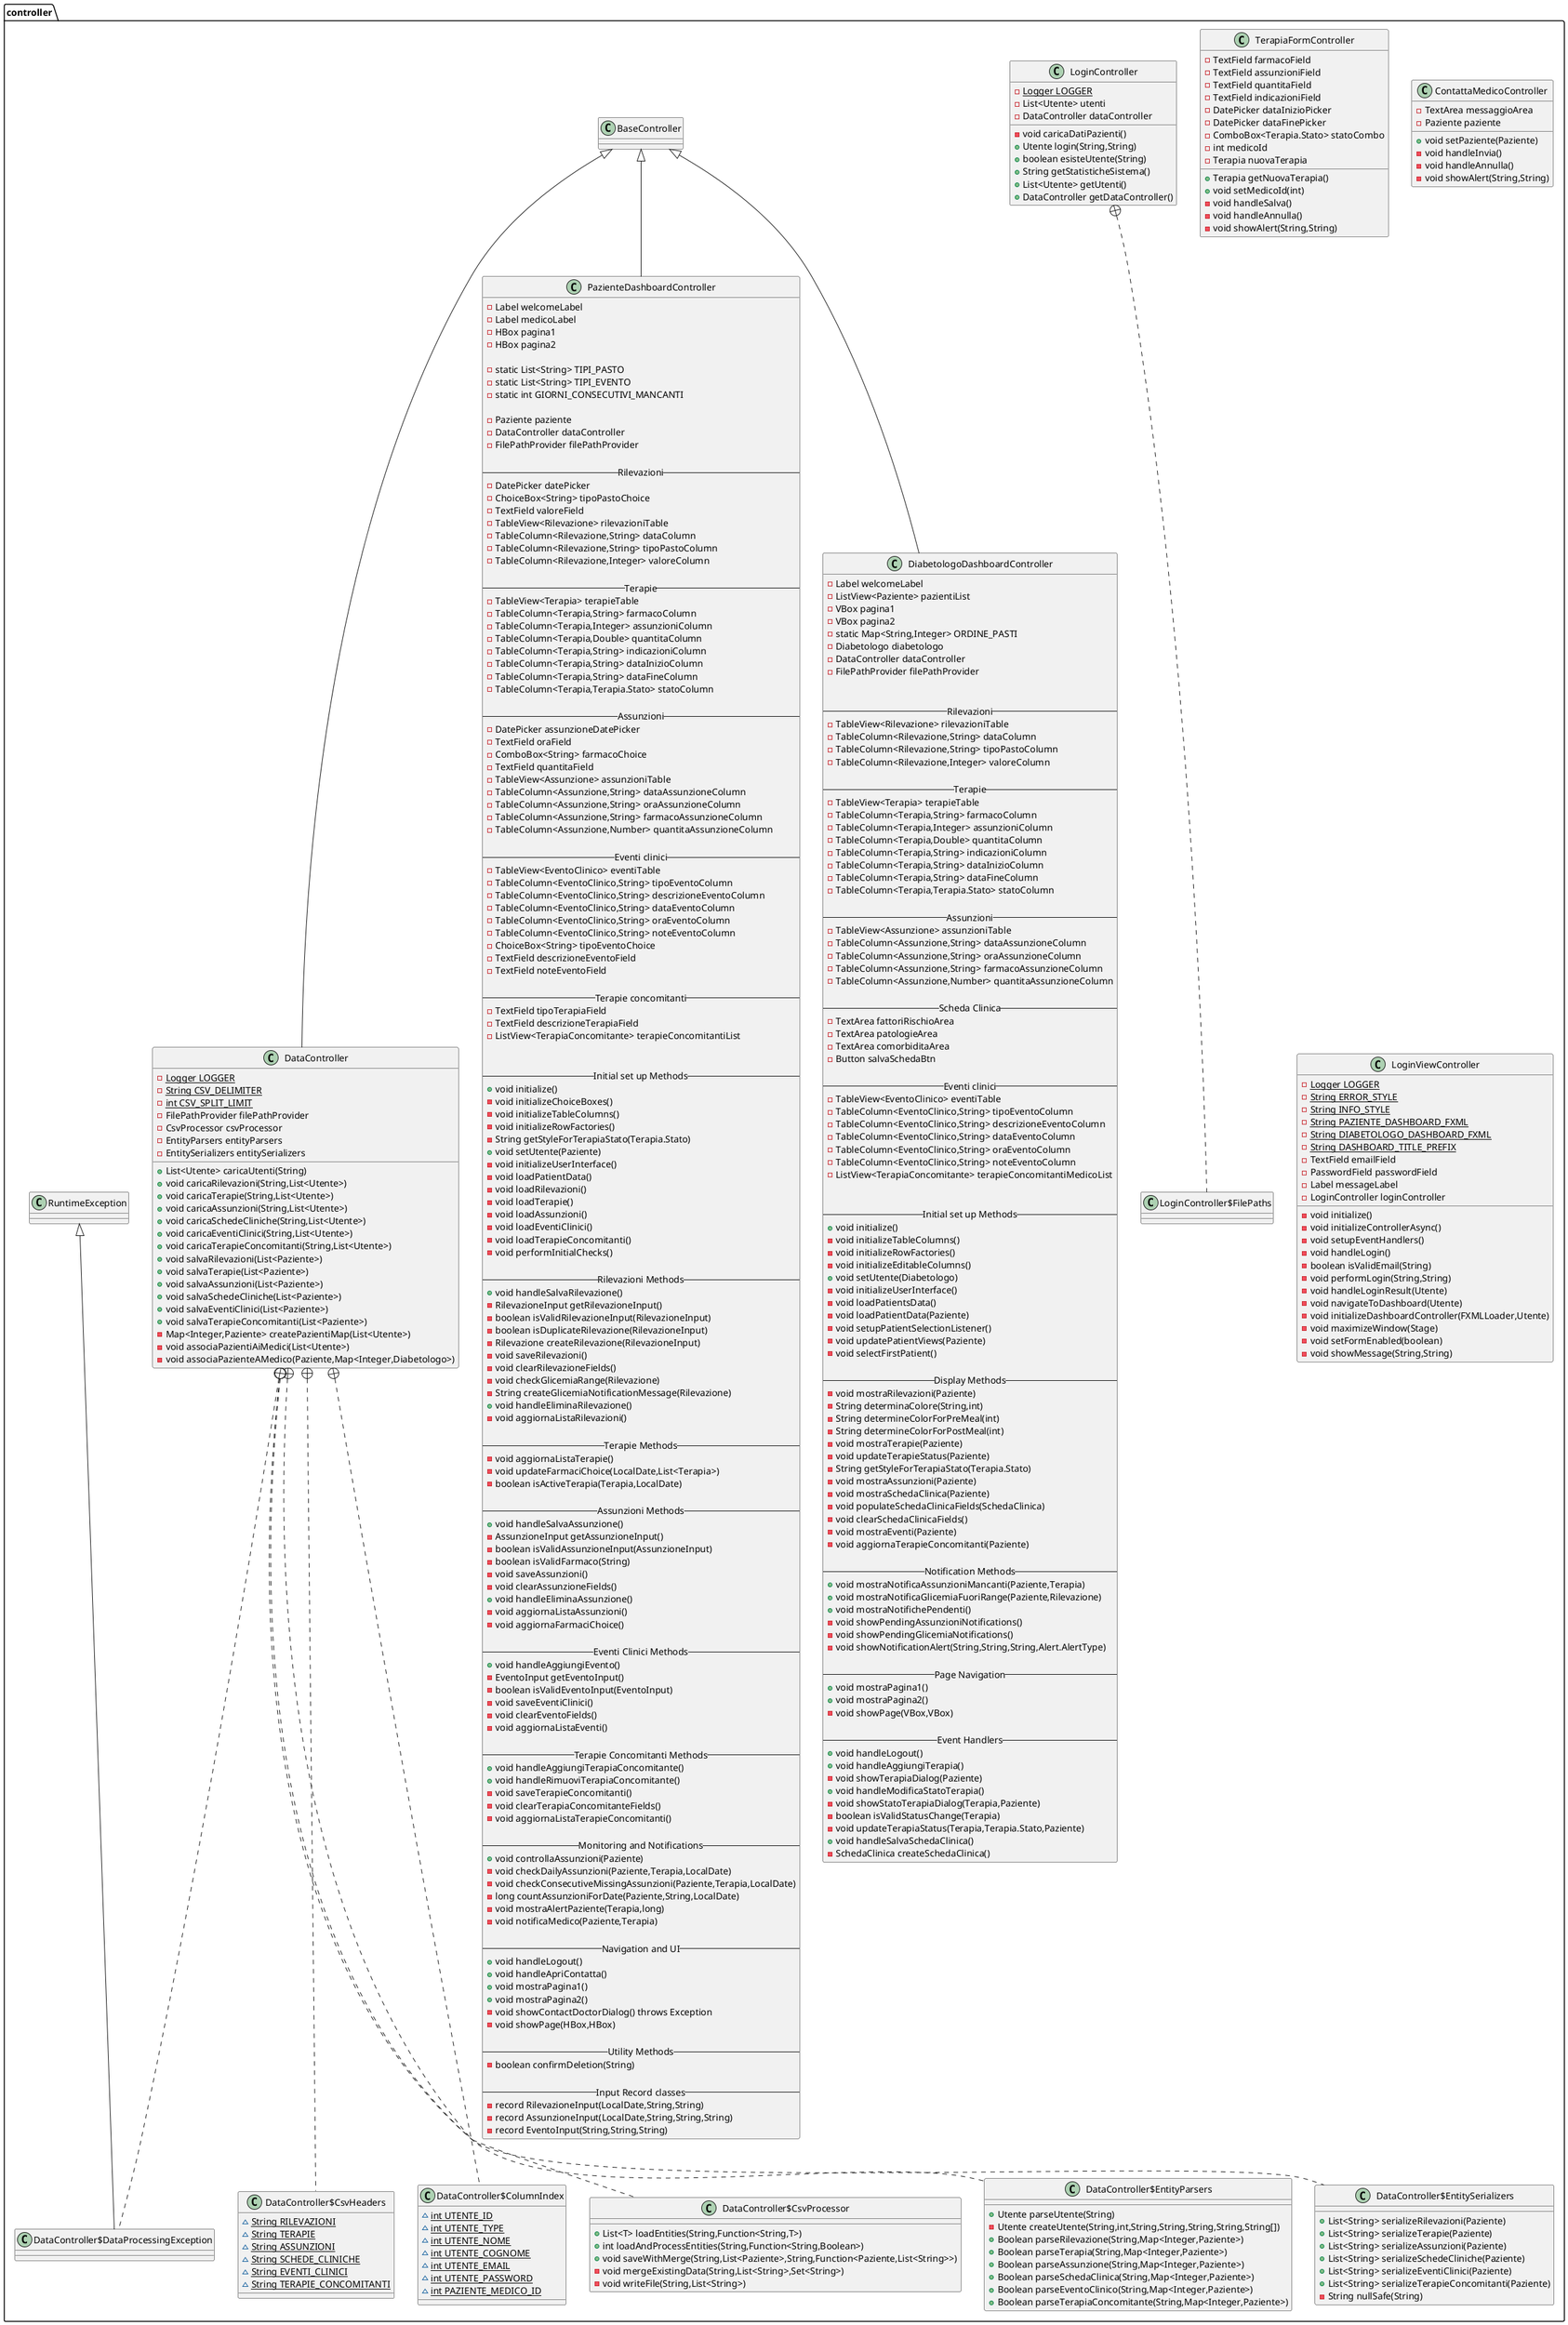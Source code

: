 @startuml
class controller.TerapiaFormController {
- TextField farmacoField
- TextField assunzioniField
- TextField quantitaField
- TextField indicazioniField
- DatePicker dataInizioPicker
- DatePicker dataFinePicker
- ComboBox<Terapia.Stato> statoCombo
- int medicoId
- Terapia nuovaTerapia
+ Terapia getNuovaTerapia()
+ void setMedicoId(int)
- void handleSalva()
- void handleAnnulla()
- void showAlert(String,String)
}


class controller.ContattaMedicoController {
- TextArea messaggioArea
- Paziente paziente
+ void setPaziente(Paziente)
- void handleInvia()
- void handleAnnulla()
- void showAlert(String,String)
}


class controller.DataController {
- {static} Logger LOGGER
- {static} String CSV_DELIMITER
- {static} int CSV_SPLIT_LIMIT
- FilePathProvider filePathProvider
- CsvProcessor csvProcessor
- EntityParsers entityParsers
- EntitySerializers entitySerializers
+ List<Utente> caricaUtenti(String)
+ void caricaRilevazioni(String,List<Utente>)
+ void caricaTerapie(String,List<Utente>)
+ void caricaAssunzioni(String,List<Utente>)
+ void caricaSchedeCliniche(String,List<Utente>)
+ void caricaEventiClinici(String,List<Utente>)
+ void caricaTerapieConcomitanti(String,List<Utente>)
+ void salvaRilevazioni(List<Paziente>)
+ void salvaTerapie(List<Paziente>)
+ void salvaAssunzioni(List<Paziente>)
+ void salvaSchedeCliniche(List<Paziente>)
+ void salvaEventiClinici(List<Paziente>)
+ void salvaTerapieConcomitanti(List<Paziente>)
- Map<Integer,Paziente> createPazientiMap(List<Utente>)
- void associaPazientiAiMedici(List<Utente>)
- void associaPazienteAMedico(Paziente,Map<Integer,Diabetologo>)
}


class controller.DataController$CsvHeaders {
~ {static} String RILEVAZIONI
~ {static} String TERAPIE
~ {static} String ASSUNZIONI
~ {static} String SCHEDE_CLINICHE
~ {static} String EVENTI_CLINICI
~ {static} String TERAPIE_CONCOMITANTI
}

class controller.DataController$ColumnIndex {
~ {static} int UTENTE_ID
~ {static} int UTENTE_TYPE
~ {static} int UTENTE_NOME
~ {static} int UTENTE_COGNOME
~ {static} int UTENTE_EMAIL
~ {static} int UTENTE_PASSWORD
~ {static} int PAZIENTE_MEDICO_ID
}

class controller.DataController$CsvProcessor {
+ List<T> loadEntities(String,Function<String,T>)
+ int loadAndProcessEntities(String,Function<String,Boolean>)
+ void saveWithMerge(String,List<Paziente>,String,Function<Paziente,List<String>>)
- void mergeExistingData(String,List<String>,Set<String>)
- void writeFile(String,List<String>)
}

class controller.DataController$EntityParsers {
+ Utente parseUtente(String)
- Utente createUtente(String,int,String,String,String,String,String[])
+ Boolean parseRilevazione(String,Map<Integer,Paziente>)
+ Boolean parseTerapia(String,Map<Integer,Paziente>)
+ Boolean parseAssunzione(String,Map<Integer,Paziente>)
+ Boolean parseSchedaClinica(String,Map<Integer,Paziente>)
+ Boolean parseEventoClinico(String,Map<Integer,Paziente>)
+ Boolean parseTerapiaConcomitante(String,Map<Integer,Paziente>)
}

class controller.DataController$EntitySerializers {
+ List<String> serializeRilevazioni(Paziente)
+ List<String> serializeTerapie(Paziente)
+ List<String> serializeAssunzioni(Paziente)
+ List<String> serializeSchedeCliniche(Paziente)
+ List<String> serializeEventiClinici(Paziente)
+ List<String> serializeTerapieConcomitanti(Paziente)
- String nullSafe(String)
}

class controller.DataController$DataProcessingException {
}
class controller.LoginController {
- {static} Logger LOGGER
- List<Utente> utenti
- DataController dataController
- void caricaDatiPazienti()
+ Utente login(String,String)
+ boolean esisteUtente(String)
+ String getStatisticheSistema()
+ List<Utente> getUtenti()
+ DataController getDataController()
}



class controller.LoginViewController {
- {static} Logger LOGGER
- {static} String ERROR_STYLE
- {static} String INFO_STYLE
- {static} String PAZIENTE_DASHBOARD_FXML
- {static} String DIABETOLOGO_DASHBOARD_FXML
- {static} String DASHBOARD_TITLE_PREFIX
- TextField emailField
- PasswordField passwordField
- Label messageLabel
- LoginController loginController
- void initialize()
- void initializeControllerAsync()
- void setupEventHandlers()
- void handleLogin()
- boolean isValidEmail(String)
- void performLogin(String,String)
- void handleLoginResult(Utente)
- void navigateToDashboard(Utente)
- void initializeDashboardController(FXMLLoader,Utente)
- void maximizeWindow(Stage)
- void setFormEnabled(boolean)
- void showMessage(String,String)
}

class controller.PazienteDashboardController {
    - Label welcomeLabel
    - Label medicoLabel
    - HBox pagina1
    - HBox pagina2

    - static List<String> TIPI_PASTO
    - static List<String> TIPI_EVENTO
    - static int GIORNI_CONSECUTIVI_MANCANTI

    - Paziente paziente
    - DataController dataController
    - FilePathProvider filePathProvider

    --Rilevazioni--
    - DatePicker datePicker
    - ChoiceBox<String> tipoPastoChoice
    - TextField valoreField
    - TableView<Rilevazione> rilevazioniTable
    - TableColumn<Rilevazione,String> dataColumn
    - TableColumn<Rilevazione,String> tipoPastoColumn
    - TableColumn<Rilevazione,Integer> valoreColumn

    --Terapie--
    - TableView<Terapia> terapieTable
    - TableColumn<Terapia,String> farmacoColumn
    - TableColumn<Terapia,Integer> assunzioniColumn
    - TableColumn<Terapia,Double> quantitaColumn
    - TableColumn<Terapia,String> indicazioniColumn
    - TableColumn<Terapia,String> dataInizioColumn
    - TableColumn<Terapia,String> dataFineColumn
    - TableColumn<Terapia,Terapia.Stato> statoColumn

    --Assunzioni--
    - DatePicker assunzioneDatePicker
    - TextField oraField
    - ComboBox<String> farmacoChoice
    - TextField quantitaField
    - TableView<Assunzione> assunzioniTable
    - TableColumn<Assunzione,String> dataAssunzioneColumn
    - TableColumn<Assunzione,String> oraAssunzioneColumn
    - TableColumn<Assunzione,String> farmacoAssunzioneColumn
    - TableColumn<Assunzione,Number> quantitaAssunzioneColumn

    --Eventi clinici--
    - TableView<EventoClinico> eventiTable
    - TableColumn<EventoClinico,String> tipoEventoColumn
    - TableColumn<EventoClinico,String> descrizioneEventoColumn
    - TableColumn<EventoClinico,String> dataEventoColumn
    - TableColumn<EventoClinico,String> oraEventoColumn
    - TableColumn<EventoClinico,String> noteEventoColumn
    - ChoiceBox<String> tipoEventoChoice
    - TextField descrizioneEventoField
    - TextField noteEventoField

    --Terapie concomitanti--
    - TextField tipoTerapiaField
    - TextField descrizioneTerapiaField
    - ListView<TerapiaConcomitante> terapieConcomitantiList


    --Initial set up Methods--
    + void initialize()
    - void initializeChoiceBoxes()
    - void initializeTableColumns()
    - void initializeRowFactories()
    - String getStyleForTerapiaStato(Terapia.Stato)
    + void setUtente(Paziente)
    - void initializeUserInterface()
    - void loadPatientData()
    - void loadRilevazioni()
    - void loadTerapie()
    - void loadAssunzioni()
    - void loadEventiClinici()
    - void loadTerapieConcomitanti()
    - void performInitialChecks()

    --Rilevazioni Methods--
    + void handleSalvaRilevazione()
    - RilevazioneInput getRilevazioneInput()
    - boolean isValidRilevazioneInput(RilevazioneInput)
    - boolean isDuplicateRilevazione(RilevazioneInput)
    - Rilevazione createRilevazione(RilevazioneInput)
    - void saveRilevazioni()
    - void clearRilevazioneFields()
    - void checkGlicemiaRange(Rilevazione)
    - String createGlicemiaNotificationMessage(Rilevazione)
    + void handleEliminaRilevazione()
    - void aggiornaListaRilevazioni()

    --Terapie Methods--
    - void aggiornaListaTerapie()
    - void updateFarmaciChoice(LocalDate,List<Terapia>)
    - boolean isActiveTerapia(Terapia,LocalDate)

    --Assunzioni Methods--
    + void handleSalvaAssunzione()
    - AssunzioneInput getAssunzioneInput()
    - boolean isValidAssunzioneInput(AssunzioneInput)
    - boolean isValidFarmaco(String)
    - void saveAssunzioni()
    - void clearAssunzioneFields()
    + void handleEliminaAssunzione()
    - void aggiornaListaAssunzioni()
    - void aggiornaFarmaciChoice()

    --Eventi Clinici Methods--
    + void handleAggiungiEvento()
    - EventoInput getEventoInput()
    - boolean isValidEventoInput(EventoInput)
    - void saveEventiClinici()
    - void clearEventoFields()
    - void aggiornaListaEventi()

    --Terapie Concomitanti Methods--
    + void handleAggiungiTerapiaConcomitante()
    + void handleRimuoviTerapiaConcomitante()
    - void saveTerapieConcomitanti()
    - void clearTerapiaConcomitanteFields()
    - void aggiornaListaTerapieConcomitanti()

    --Monitoring and Notifications--
    + void controllaAssunzioni(Paziente)
    - void checkDailyAssunzioni(Paziente,Terapia,LocalDate)
    - void checkConsecutiveMissingAssunzioni(Paziente,Terapia,LocalDate)
    - long countAssunzioniForDate(Paziente,String,LocalDate)
    - void mostraAlertPaziente(Terapia,long)
    - void notificaMedico(Paziente,Terapia)

    --Navigation and UI--
    + void handleLogout()
    + void handleApriContatta()
    + void mostraPagina1()
    + void mostraPagina2()
    - void showContactDoctorDialog() throws Exception
    - void showPage(HBox,HBox)

    --Utility Methods--
    - boolean confirmDeletion(String)

    --Input Record classes--
    - record RilevazioneInput(LocalDate,String,String)
    - record AssunzioneInput(LocalDate,String,String,String)
    - record EventoInput(String,String,String)
}

class controller.DiabetologoDashboardController {
    - Label welcomeLabel
    - ListView<Paziente> pazientiList
    - VBox pagina1
    - VBox pagina2
    - static Map<String,Integer> ORDINE_PASTI
    - Diabetologo diabetologo
    - DataController dataController
    - FilePathProvider filePathProvider


    --Rilevazioni--
    - TableView<Rilevazione> rilevazioniTable
    - TableColumn<Rilevazione,String> dataColumn
    - TableColumn<Rilevazione,String> tipoPastoColumn
    - TableColumn<Rilevazione,Integer> valoreColumn

    --Terapie--
    - TableView<Terapia> terapieTable
    - TableColumn<Terapia,String> farmacoColumn
    - TableColumn<Terapia,Integer> assunzioniColumn
    - TableColumn<Terapia,Double> quantitaColumn
    - TableColumn<Terapia,String> indicazioniColumn
    - TableColumn<Terapia,String> dataInizioColumn
    - TableColumn<Terapia,String> dataFineColumn
    - TableColumn<Terapia,Terapia.Stato> statoColumn

    --Assunzioni--
    - TableView<Assunzione> assunzioniTable
    - TableColumn<Assunzione,String> dataAssunzioneColumn
    - TableColumn<Assunzione,String> oraAssunzioneColumn
    - TableColumn<Assunzione,String> farmacoAssunzioneColumn
    - TableColumn<Assunzione,Number> quantitaAssunzioneColumn

    --Scheda Clinica--
    - TextArea fattoriRischioArea
    - TextArea patologieArea
    - TextArea comorbiditaArea
    - Button salvaSchedaBtn

    --Eventi clinici--
    - TableView<EventoClinico> eventiTable
    - TableColumn<EventoClinico,String> tipoEventoColumn
    - TableColumn<EventoClinico,String> descrizioneEventoColumn
    - TableColumn<EventoClinico,String> dataEventoColumn
    - TableColumn<EventoClinico,String> oraEventoColumn
    - TableColumn<EventoClinico,String> noteEventoColumn
    - ListView<TerapiaConcomitante> terapieConcomitantiMedicoList


    --Initial set up Methods--
    + void initialize()
    - void initializeTableColumns()
    - void initializeRowFactories()
    - void initializeEditableColumns()
    + void setUtente(Diabetologo)
    - void initializeUserInterface()
    - void loadPatientsData()
    - void loadPatientData(Paziente)
    - void setupPatientSelectionListener()
    - void updatePatientViews(Paziente)
    - void selectFirstPatient()

    --Display Methods--
    - void mostraRilevazioni(Paziente)
    - String determinaColore(String,int)
    - String determineColorForPreMeal(int)
    - String determineColorForPostMeal(int)
    - void mostraTerapie(Paziente)
    - void updateTerapieStatus(Paziente)
    - String getStyleForTerapiaStato(Terapia.Stato)
    - void mostraAssunzioni(Paziente)
    - void mostraSchedaClinica(Paziente)
    - void populateSchedaClinicaFields(SchedaClinica)
    - void clearSchedaClinicaFields()
    - void mostraEventi(Paziente)
    - void aggiornaTerapieConcomitanti(Paziente)

    --Notification Methods--
    + void mostraNotificaAssunzioniMancanti(Paziente,Terapia)
    + void mostraNotificaGlicemiaFuoriRange(Paziente,Rilevazione)
    + void mostraNotifichePendenti()
    - void showPendingAssunzioniNotifications()
    - void showPendingGlicemiaNotifications()
    - void showNotificationAlert(String,String,String,Alert.AlertType)

    --Page Navigation--
    + void mostraPagina1()
    + void mostraPagina2()
    - void showPage(VBox,VBox)

    --Event Handlers--
    + void handleLogout()
    + void handleAggiungiTerapia()
    - void showTerapiaDialog(Paziente)
    + void handleModificaStatoTerapia()
    - void showStatoTerapiaDialog(Terapia,Paziente)
    - boolean isValidStatusChange(Terapia)
    - void updateTerapiaStatus(Terapia,Terapia.Stato,Paziente)
    + void handleSalvaSchedaClinica()
    - SchedaClinica createSchedaClinica()
}


controller.BaseController <|-- controller.DataController
controller.BaseController <|-- controller.DiabetologoDashboardController
controller.BaseController <|-- controller.PazienteDashboardController
controller.DataController +.. controller.DataController$CsvHeaders
controller.DataController +.. controller.DataController$ColumnIndex
controller.DataController +.. controller.DataController$CsvProcessor
controller.DataController +.. controller.DataController$EntityParsers
controller.DataController +.. controller.DataController$EntitySerializers
controller.DataController +.. controller.DataController$DataProcessingException
controller.RuntimeException <|-- controller.DataController$DataProcessingException
controller.LoginController +.. controller.LoginController$FilePaths
@enduml